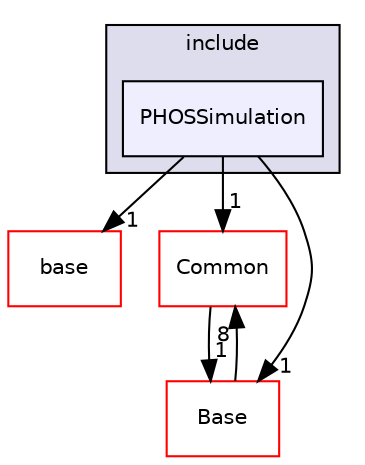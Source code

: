 digraph "/home/travis/build/AliceO2Group/AliceO2/Detectors/PHOS/simulation/include/PHOSSimulation" {
  bgcolor=transparent;
  compound=true
  node [ fontsize="10", fontname="Helvetica"];
  edge [ labelfontsize="10", labelfontname="Helvetica"];
  subgraph clusterdir_a3ab2a46c8d9ae8abe901048b5095b9f {
    graph [ bgcolor="#ddddee", pencolor="black", label="include" fontname="Helvetica", fontsize="10", URL="dir_a3ab2a46c8d9ae8abe901048b5095b9f.html"]
  dir_2ee63cb02d4d26656f90dc0bda9a1f77 [shape=box, label="PHOSSimulation", style="filled", fillcolor="#eeeeff", pencolor="black", URL="dir_2ee63cb02d4d26656f90dc0bda9a1f77.html"];
  }
  dir_fa21b46838f21636bfdcc60e4853f0ed [shape=box label="base" color="red" URL="dir_fa21b46838f21636bfdcc60e4853f0ed.html"];
  dir_4ab6b4cc6a7edbff49100e9123df213f [shape=box label="Common" color="red" URL="dir_4ab6b4cc6a7edbff49100e9123df213f.html"];
  dir_37c90836491b695b472bf98d1be8336b [shape=box label="Base" color="red" URL="dir_37c90836491b695b472bf98d1be8336b.html"];
  dir_4ab6b4cc6a7edbff49100e9123df213f->dir_37c90836491b695b472bf98d1be8336b [headlabel="1", labeldistance=1.5 headhref="dir_000016_000073.html"];
  dir_2ee63cb02d4d26656f90dc0bda9a1f77->dir_fa21b46838f21636bfdcc60e4853f0ed [headlabel="1", labeldistance=1.5 headhref="dir_000106_000147.html"];
  dir_2ee63cb02d4d26656f90dc0bda9a1f77->dir_4ab6b4cc6a7edbff49100e9123df213f [headlabel="1", labeldistance=1.5 headhref="dir_000106_000016.html"];
  dir_2ee63cb02d4d26656f90dc0bda9a1f77->dir_37c90836491b695b472bf98d1be8336b [headlabel="1", labeldistance=1.5 headhref="dir_000106_000073.html"];
  dir_37c90836491b695b472bf98d1be8336b->dir_4ab6b4cc6a7edbff49100e9123df213f [headlabel="8", labeldistance=1.5 headhref="dir_000073_000016.html"];
}
